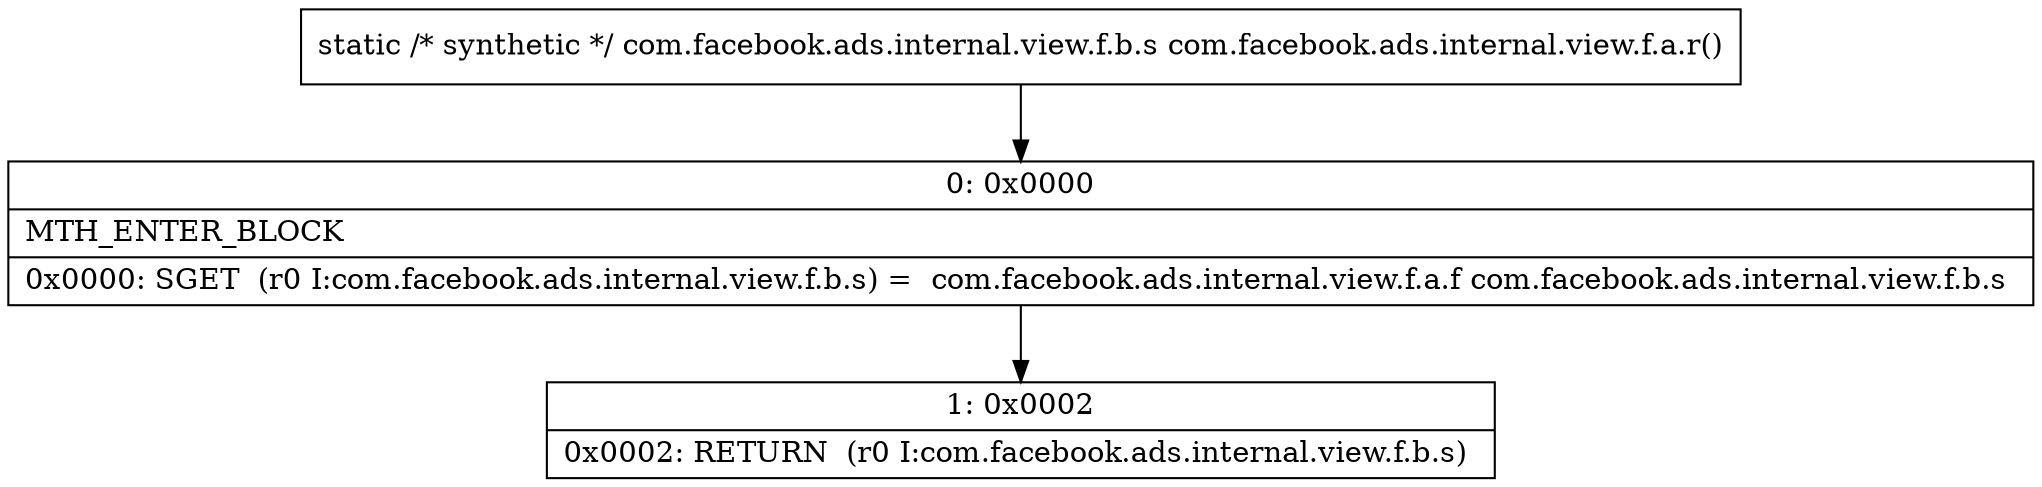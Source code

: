 digraph "CFG forcom.facebook.ads.internal.view.f.a.r()Lcom\/facebook\/ads\/internal\/view\/f\/b\/s;" {
Node_0 [shape=record,label="{0\:\ 0x0000|MTH_ENTER_BLOCK\l|0x0000: SGET  (r0 I:com.facebook.ads.internal.view.f.b.s) =  com.facebook.ads.internal.view.f.a.f com.facebook.ads.internal.view.f.b.s \l}"];
Node_1 [shape=record,label="{1\:\ 0x0002|0x0002: RETURN  (r0 I:com.facebook.ads.internal.view.f.b.s) \l}"];
MethodNode[shape=record,label="{static \/* synthetic *\/ com.facebook.ads.internal.view.f.b.s com.facebook.ads.internal.view.f.a.r() }"];
MethodNode -> Node_0;
Node_0 -> Node_1;
}

